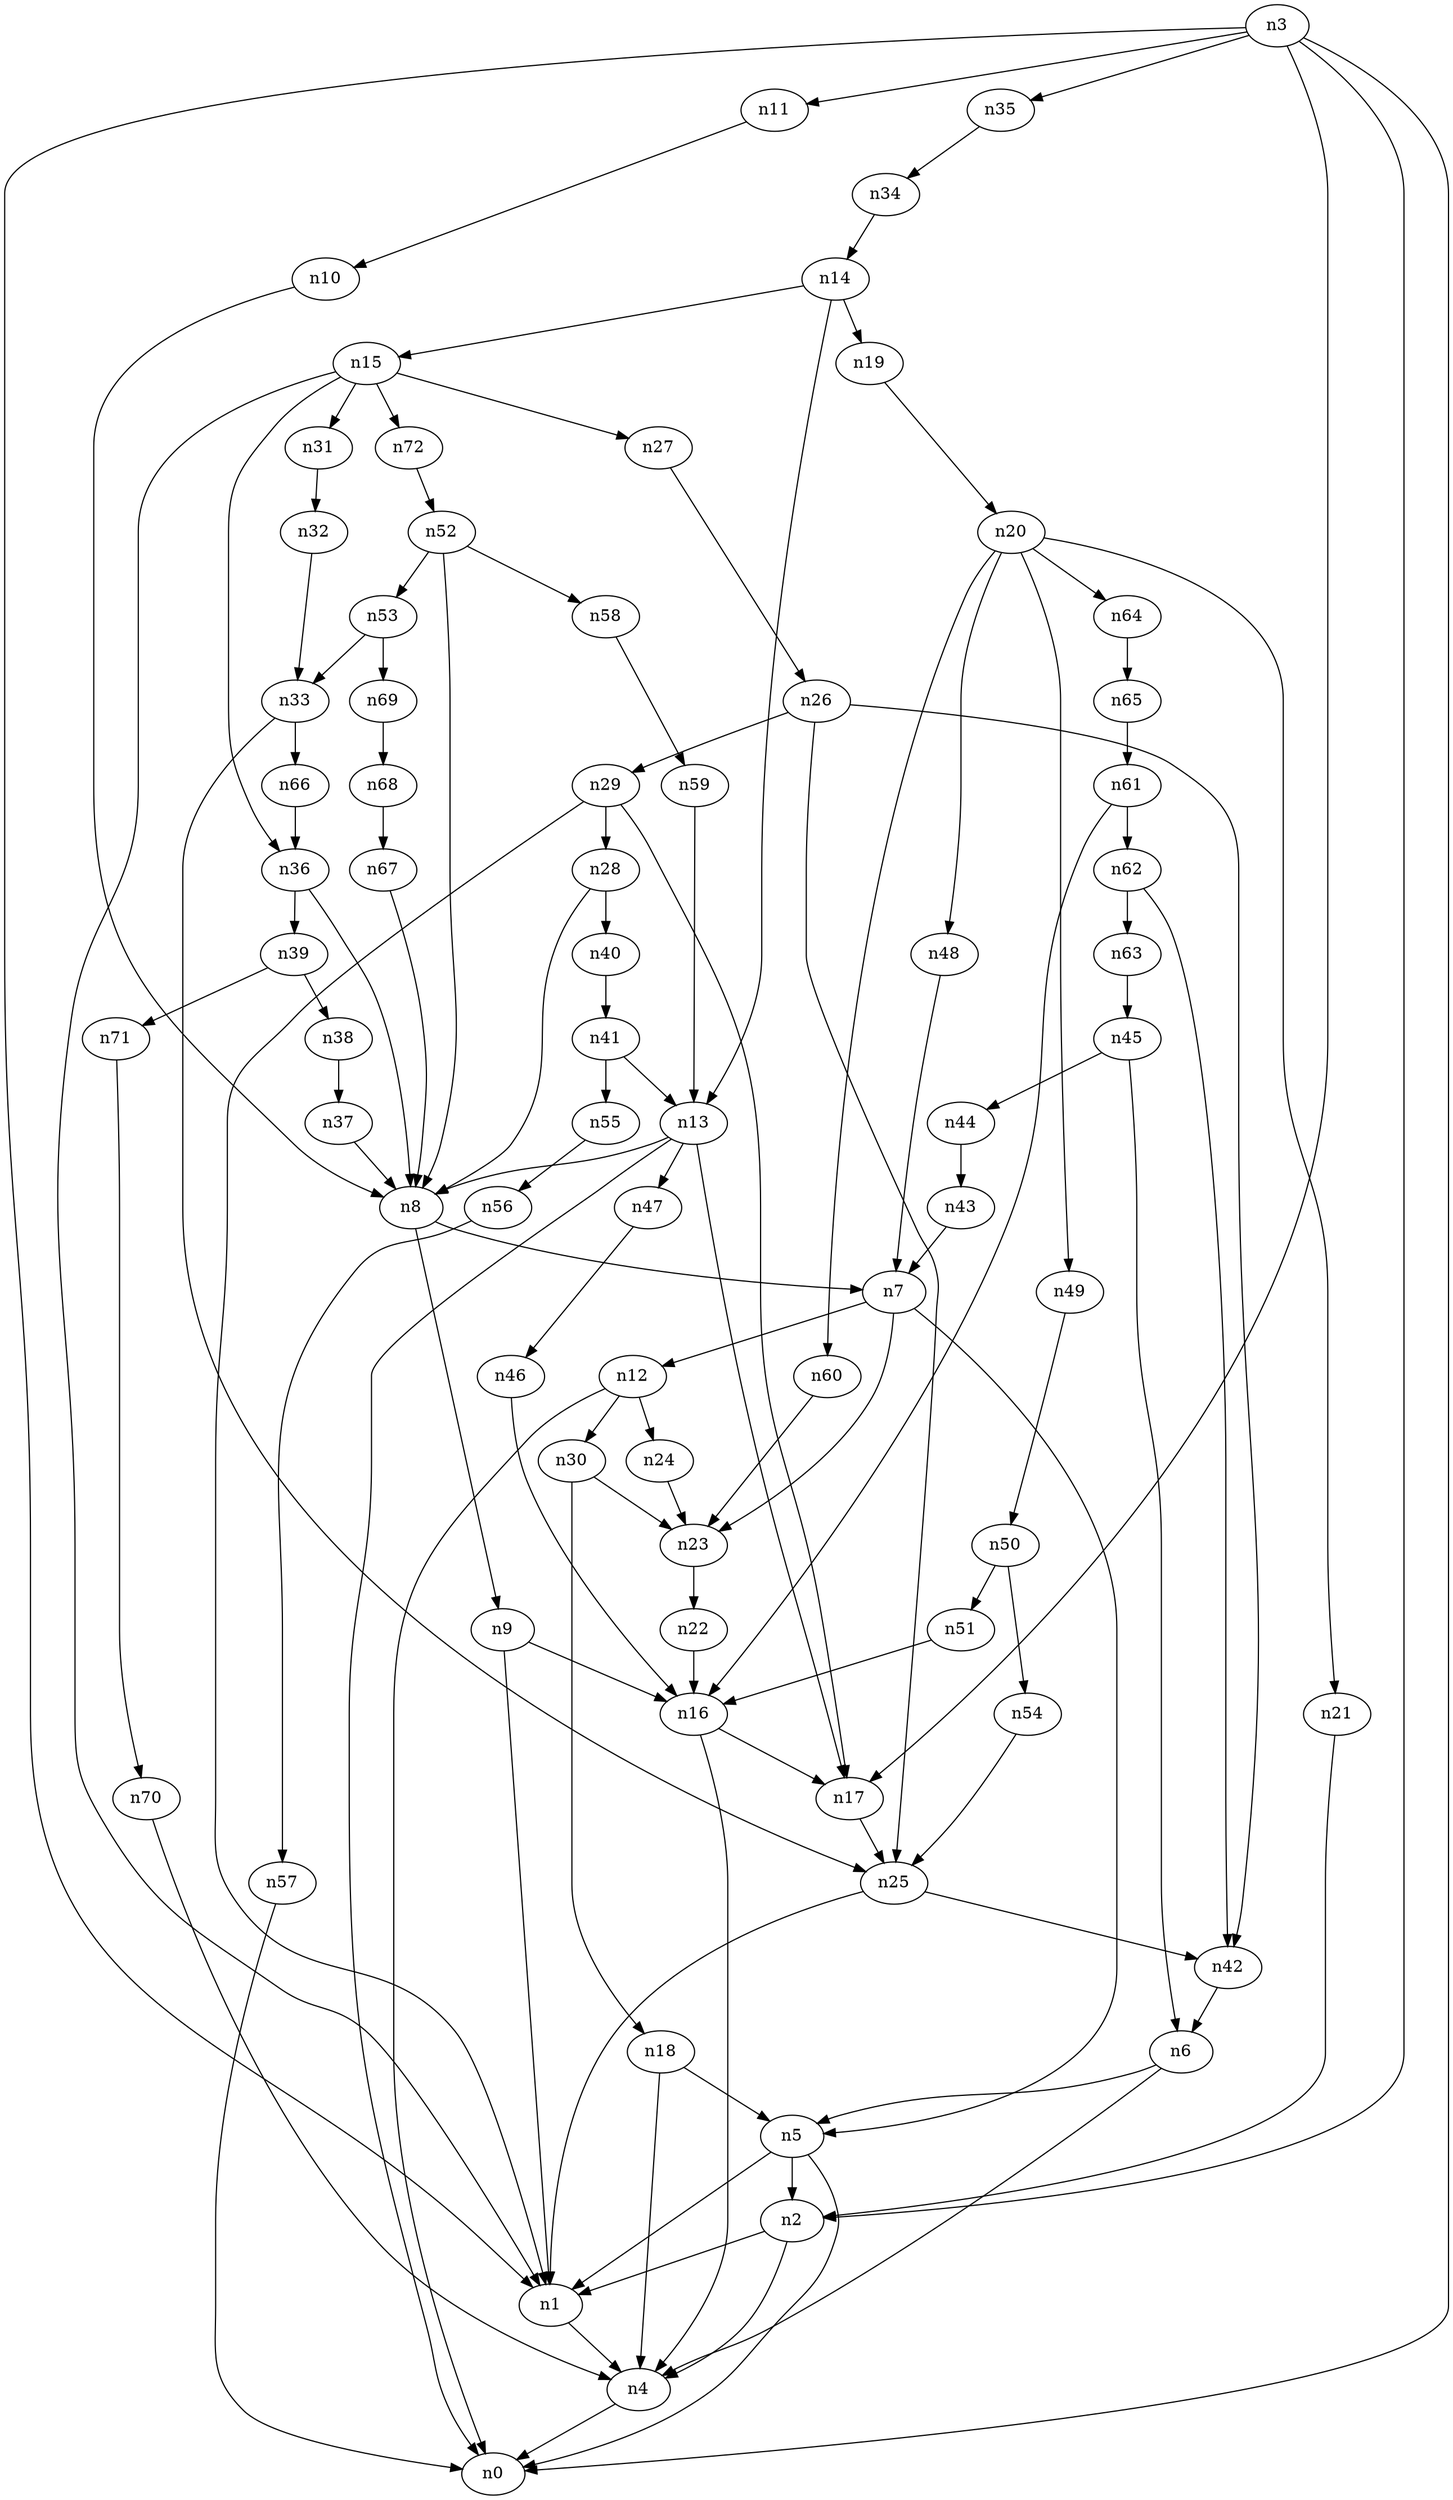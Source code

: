 digraph G {
	n1 -> n4	 [_graphml_id=e4];
	n2 -> n1	 [_graphml_id=e20];
	n2 -> n4	 [_graphml_id=e7];
	n3 -> n0	 [_graphml_id=e0];
	n3 -> n1	 [_graphml_id=e3];
	n3 -> n2	 [_graphml_id=e6];
	n3 -> n11	 [_graphml_id=e17];
	n3 -> n17	 [_graphml_id=e30];
	n3 -> n35	 [_graphml_id=e57];
	n4 -> n0	 [_graphml_id=e1];
	n5 -> n0	 [_graphml_id=e2];
	n5 -> n1	 [_graphml_id=e5];
	n5 -> n2	 [_graphml_id=e8];
	n6 -> n4	 [_graphml_id=e10];
	n6 -> n5	 [_graphml_id=e9];
	n7 -> n5	 [_graphml_id=e11];
	n7 -> n12	 [_graphml_id=e18];
	n7 -> n23	 [_graphml_id=e37];
	n8 -> n7	 [_graphml_id=e12];
	n8 -> n9	 [_graphml_id=e13];
	n9 -> n1	 [_graphml_id=e14];
	n9 -> n16	 [_graphml_id=e80];
	n10 -> n8	 [_graphml_id=e15];
	n11 -> n10	 [_graphml_id=e16];
	n12 -> n0	 [_graphml_id=e19];
	n12 -> n24	 [_graphml_id=e39];
	n12 -> n30	 [_graphml_id=e49];
	n13 -> n0	 [_graphml_id=e40];
	n13 -> n8	 [_graphml_id=e21];
	n13 -> n17	 [_graphml_id=e27];
	n13 -> n47	 [_graphml_id=e77];
	n14 -> n13	 [_graphml_id=e22];
	n14 -> n15	 [_graphml_id=e23];
	n14 -> n19	 [_graphml_id=e31];
	n15 -> n1	 [_graphml_id=e24];
	n15 -> n27	 [_graphml_id=e44];
	n15 -> n31	 [_graphml_id=e51];
	n15 -> n36	 [_graphml_id=e58];
	n15 -> n72	 [_graphml_id=e118];
	n16 -> n4	 [_graphml_id=e25];
	n16 -> n17	 [_graphml_id=e26];
	n17 -> n25	 [_graphml_id=e41];
	n18 -> n4	 [_graphml_id=e29];
	n18 -> n5	 [_graphml_id=e28];
	n19 -> n20	 [_graphml_id=e32];
	n20 -> n21	 [_graphml_id=e33];
	n20 -> n48	 [_graphml_id=e79];
	n20 -> n49	 [_graphml_id=e81];
	n20 -> n60	 [_graphml_id=e99];
	n20 -> n64	 [_graphml_id=e105];
	n21 -> n2	 [_graphml_id=e34];
	n22 -> n16	 [_graphml_id=e35];
	n23 -> n22	 [_graphml_id=e36];
	n24 -> n23	 [_graphml_id=e38];
	n25 -> n1	 [_graphml_id=e100];
	n25 -> n42	 [_graphml_id=e68];
	n26 -> n25	 [_graphml_id=e42];
	n26 -> n29	 [_graphml_id=e90];
	n26 -> n42	 [_graphml_id=e70];
	n27 -> n26	 [_graphml_id=e43];
	n28 -> n8	 [_graphml_id=e45];
	n28 -> n40	 [_graphml_id=e65];
	n29 -> n1	 [_graphml_id=e60];
	n29 -> n17	 [_graphml_id=e47];
	n29 -> n28	 [_graphml_id=e46];
	n30 -> n18	 [_graphml_id=e50];
	n30 -> n23	 [_graphml_id=e48];
	n31 -> n32	 [_graphml_id=e52];
	n32 -> n33	 [_graphml_id=e53];
	n33 -> n25	 [_graphml_id=e54];
	n33 -> n66	 [_graphml_id=e108];
	n34 -> n14	 [_graphml_id=e55];
	n35 -> n34	 [_graphml_id=e56];
	n36 -> n8	 [_graphml_id=e59];
	n36 -> n39	 [_graphml_id=e64];
	n37 -> n8	 [_graphml_id=e61];
	n38 -> n37	 [_graphml_id=e62];
	n39 -> n38	 [_graphml_id=e63];
	n39 -> n71	 [_graphml_id=e117];
	n40 -> n41	 [_graphml_id=e66];
	n41 -> n13	 [_graphml_id=e67];
	n41 -> n55	 [_graphml_id=e91];
	n42 -> n6	 [_graphml_id=e69];
	n43 -> n7	 [_graphml_id=e71];
	n44 -> n43	 [_graphml_id=e72];
	n45 -> n6	 [_graphml_id=e74];
	n45 -> n44	 [_graphml_id=e73];
	n46 -> n16	 [_graphml_id=e75];
	n47 -> n46	 [_graphml_id=e76];
	n48 -> n7	 [_graphml_id=e78];
	n49 -> n50	 [_graphml_id=e82];
	n50 -> n51	 [_graphml_id=e83];
	n50 -> n54	 [_graphml_id=e89];
	n51 -> n16	 [_graphml_id=e84];
	n52 -> n8	 [_graphml_id=e85];
	n52 -> n53	 [_graphml_id=e86];
	n52 -> n58	 [_graphml_id=e95];
	n53 -> n33	 [_graphml_id=e87];
	n53 -> n69	 [_graphml_id=e114];
	n54 -> n25	 [_graphml_id=e88];
	n55 -> n56	 [_graphml_id=e92];
	n56 -> n57	 [_graphml_id=e93];
	n57 -> n0	 [_graphml_id=e94];
	n58 -> n59	 [_graphml_id=e96];
	n59 -> n13	 [_graphml_id=e97];
	n60 -> n23	 [_graphml_id=e98];
	n61 -> n16	 [_graphml_id=e101];
	n61 -> n62	 [_graphml_id=e102];
	n62 -> n42	 [_graphml_id=e110];
	n62 -> n63	 [_graphml_id=e103];
	n63 -> n45	 [_graphml_id=e104];
	n64 -> n65	 [_graphml_id=e106];
	n65 -> n61	 [_graphml_id=e107];
	n66 -> n36	 [_graphml_id=e109];
	n67 -> n8	 [_graphml_id=e111];
	n68 -> n67	 [_graphml_id=e112];
	n69 -> n68	 [_graphml_id=e113];
	n70 -> n4	 [_graphml_id=e115];
	n71 -> n70	 [_graphml_id=e116];
	n72 -> n52	 [_graphml_id=e119];
}
